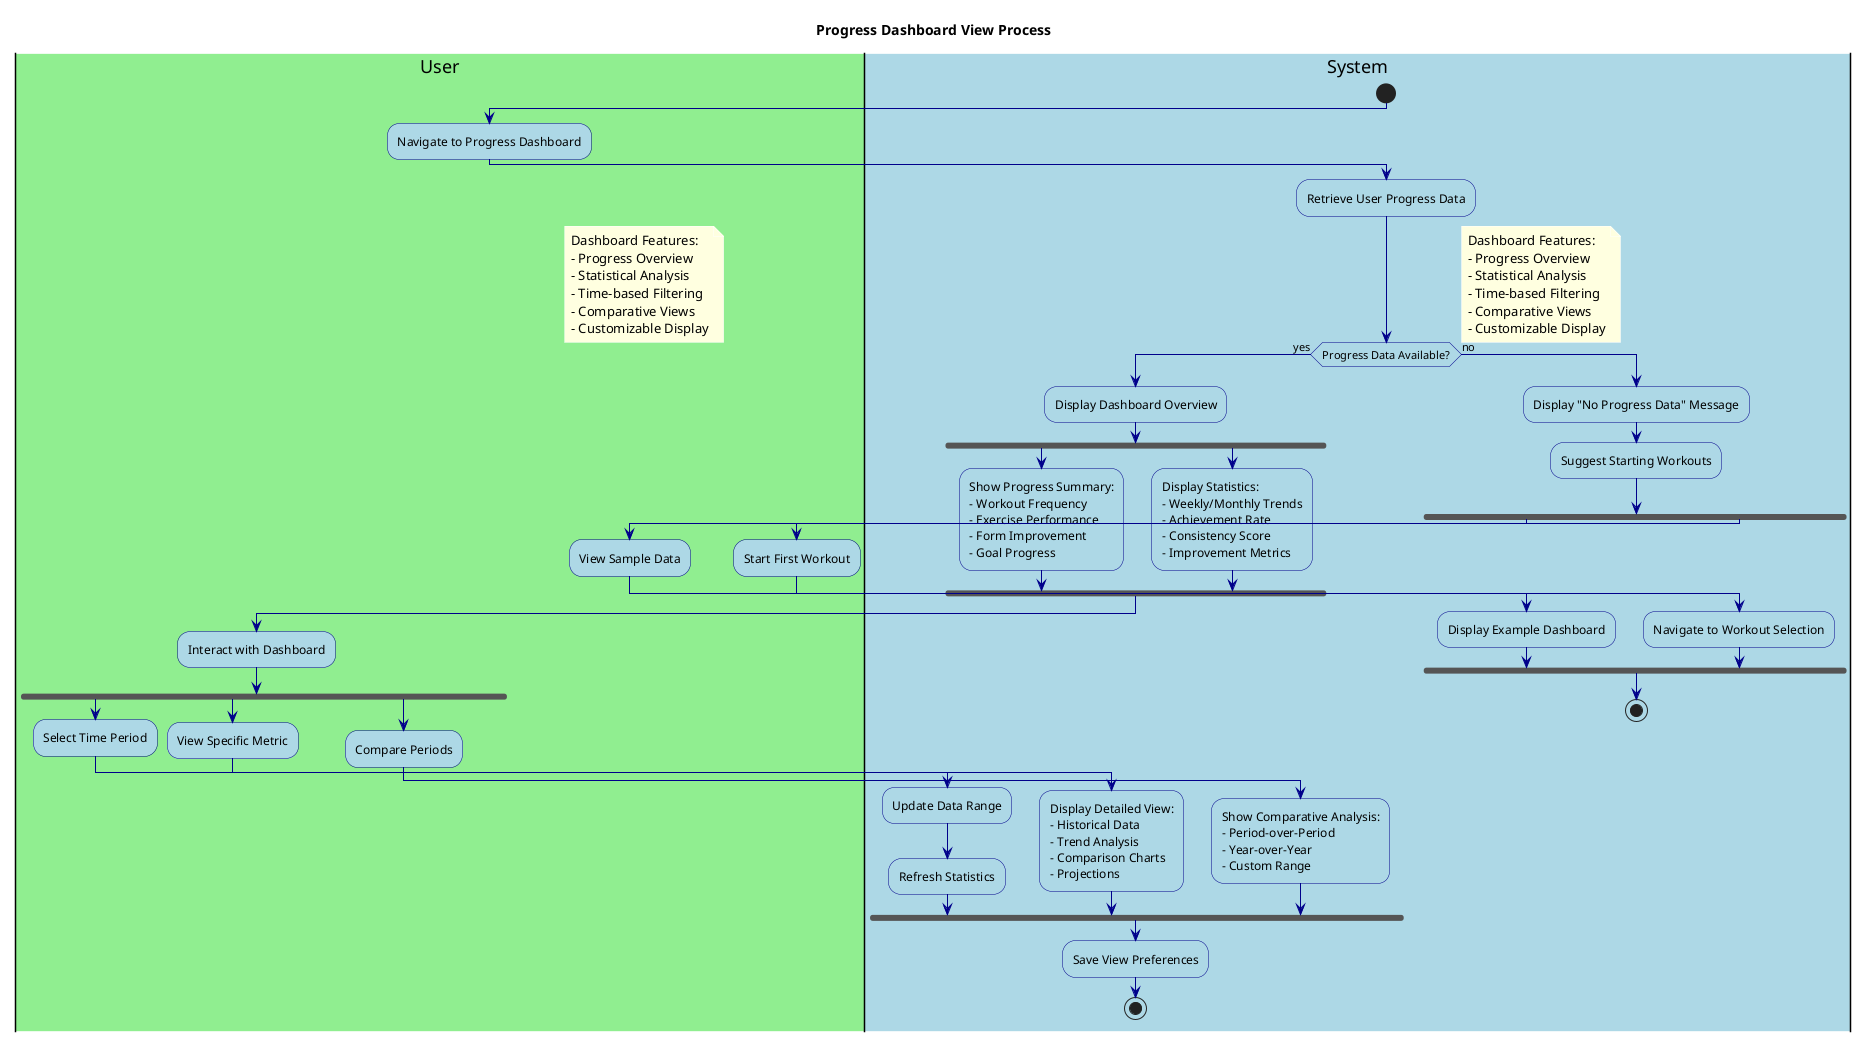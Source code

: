 @startuml DashboardView

' Styling
skinparam backgroundColor white
skinparam activity {
    BackgroundColor LightBlue
    BorderColor DarkBlue
    FontColor Black
}
skinparam arrow {
    Color DarkBlue
    FontColor Black
}
skinparam note {
    BackgroundColor LightYellow
    BorderColor DarkYellow
    FontColor Black
}

title Progress Dashboard View Process

|#LightGreen|User|
|#LightBlue|System|

start

|User|
:Navigate to Progress Dashboard;

|System|
:Retrieve User Progress Data;

if (Progress Data Available?) then (yes)
  :Display Dashboard Overview;
  
  fork
    :Show Progress Summary:
    - Workout Frequency
    - Exercise Performance
    - Form Improvement
    - Goal Progress;
  fork again
    :Display Statistics:
    - Weekly/Monthly Trends
    - Achievement Rate
    - Consistency Score
    - Improvement Metrics;
  end fork
  
  |User|
  :Interact with Dashboard;
  
  fork
    |User|
    :Select Time Period;
    
    |System|
    :Update Data Range;
    :Refresh Statistics;
  fork again
    |User|
    :View Specific Metric;
    
    |System|
    :Display Detailed View:
    - Historical Data
    - Trend Analysis
    - Comparison Charts
    - Projections;
  fork again
    |User|
    :Compare Periods;
    
    |System|
    :Show Comparative Analysis:
    - Period-over-Period
    - Year-over-Year
    - Custom Range;
  end fork
  
  |System|
  :Save View Preferences;
  
  stop
else (no)
  :Display "No Progress Data" Message;
  :Suggest Starting Workouts;
  
  fork
    |User|
    :View Sample Data;
    
    |System|
    :Display Example Dashboard;
  fork again
    |User|
    :Start First Workout;
    
    |System|
    :Navigate to Workout Selection;
  end fork
  
  stop
endif

note right
  Dashboard Features:
  - Progress Overview
  - Statistical Analysis
  - Time-based Filtering
  - Comparative Views
  - Customizable Display
end note

@enduml 